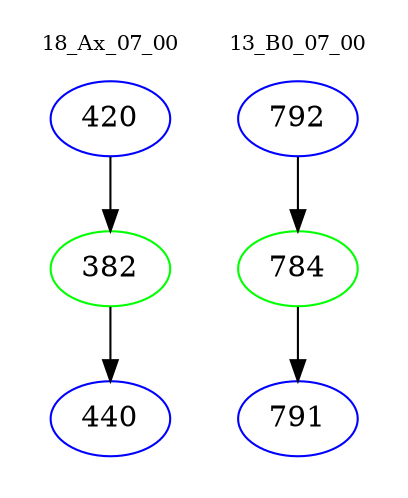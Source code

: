 digraph{
subgraph cluster_0 {
color = white
label = "18_Ax_07_00";
fontsize=10;
T0_420 [label="420", color="blue"]
T0_420 -> T0_382 [color="black"]
T0_382 [label="382", color="green"]
T0_382 -> T0_440 [color="black"]
T0_440 [label="440", color="blue"]
}
subgraph cluster_1 {
color = white
label = "13_B0_07_00";
fontsize=10;
T1_792 [label="792", color="blue"]
T1_792 -> T1_784 [color="black"]
T1_784 [label="784", color="green"]
T1_784 -> T1_791 [color="black"]
T1_791 [label="791", color="blue"]
}
}
